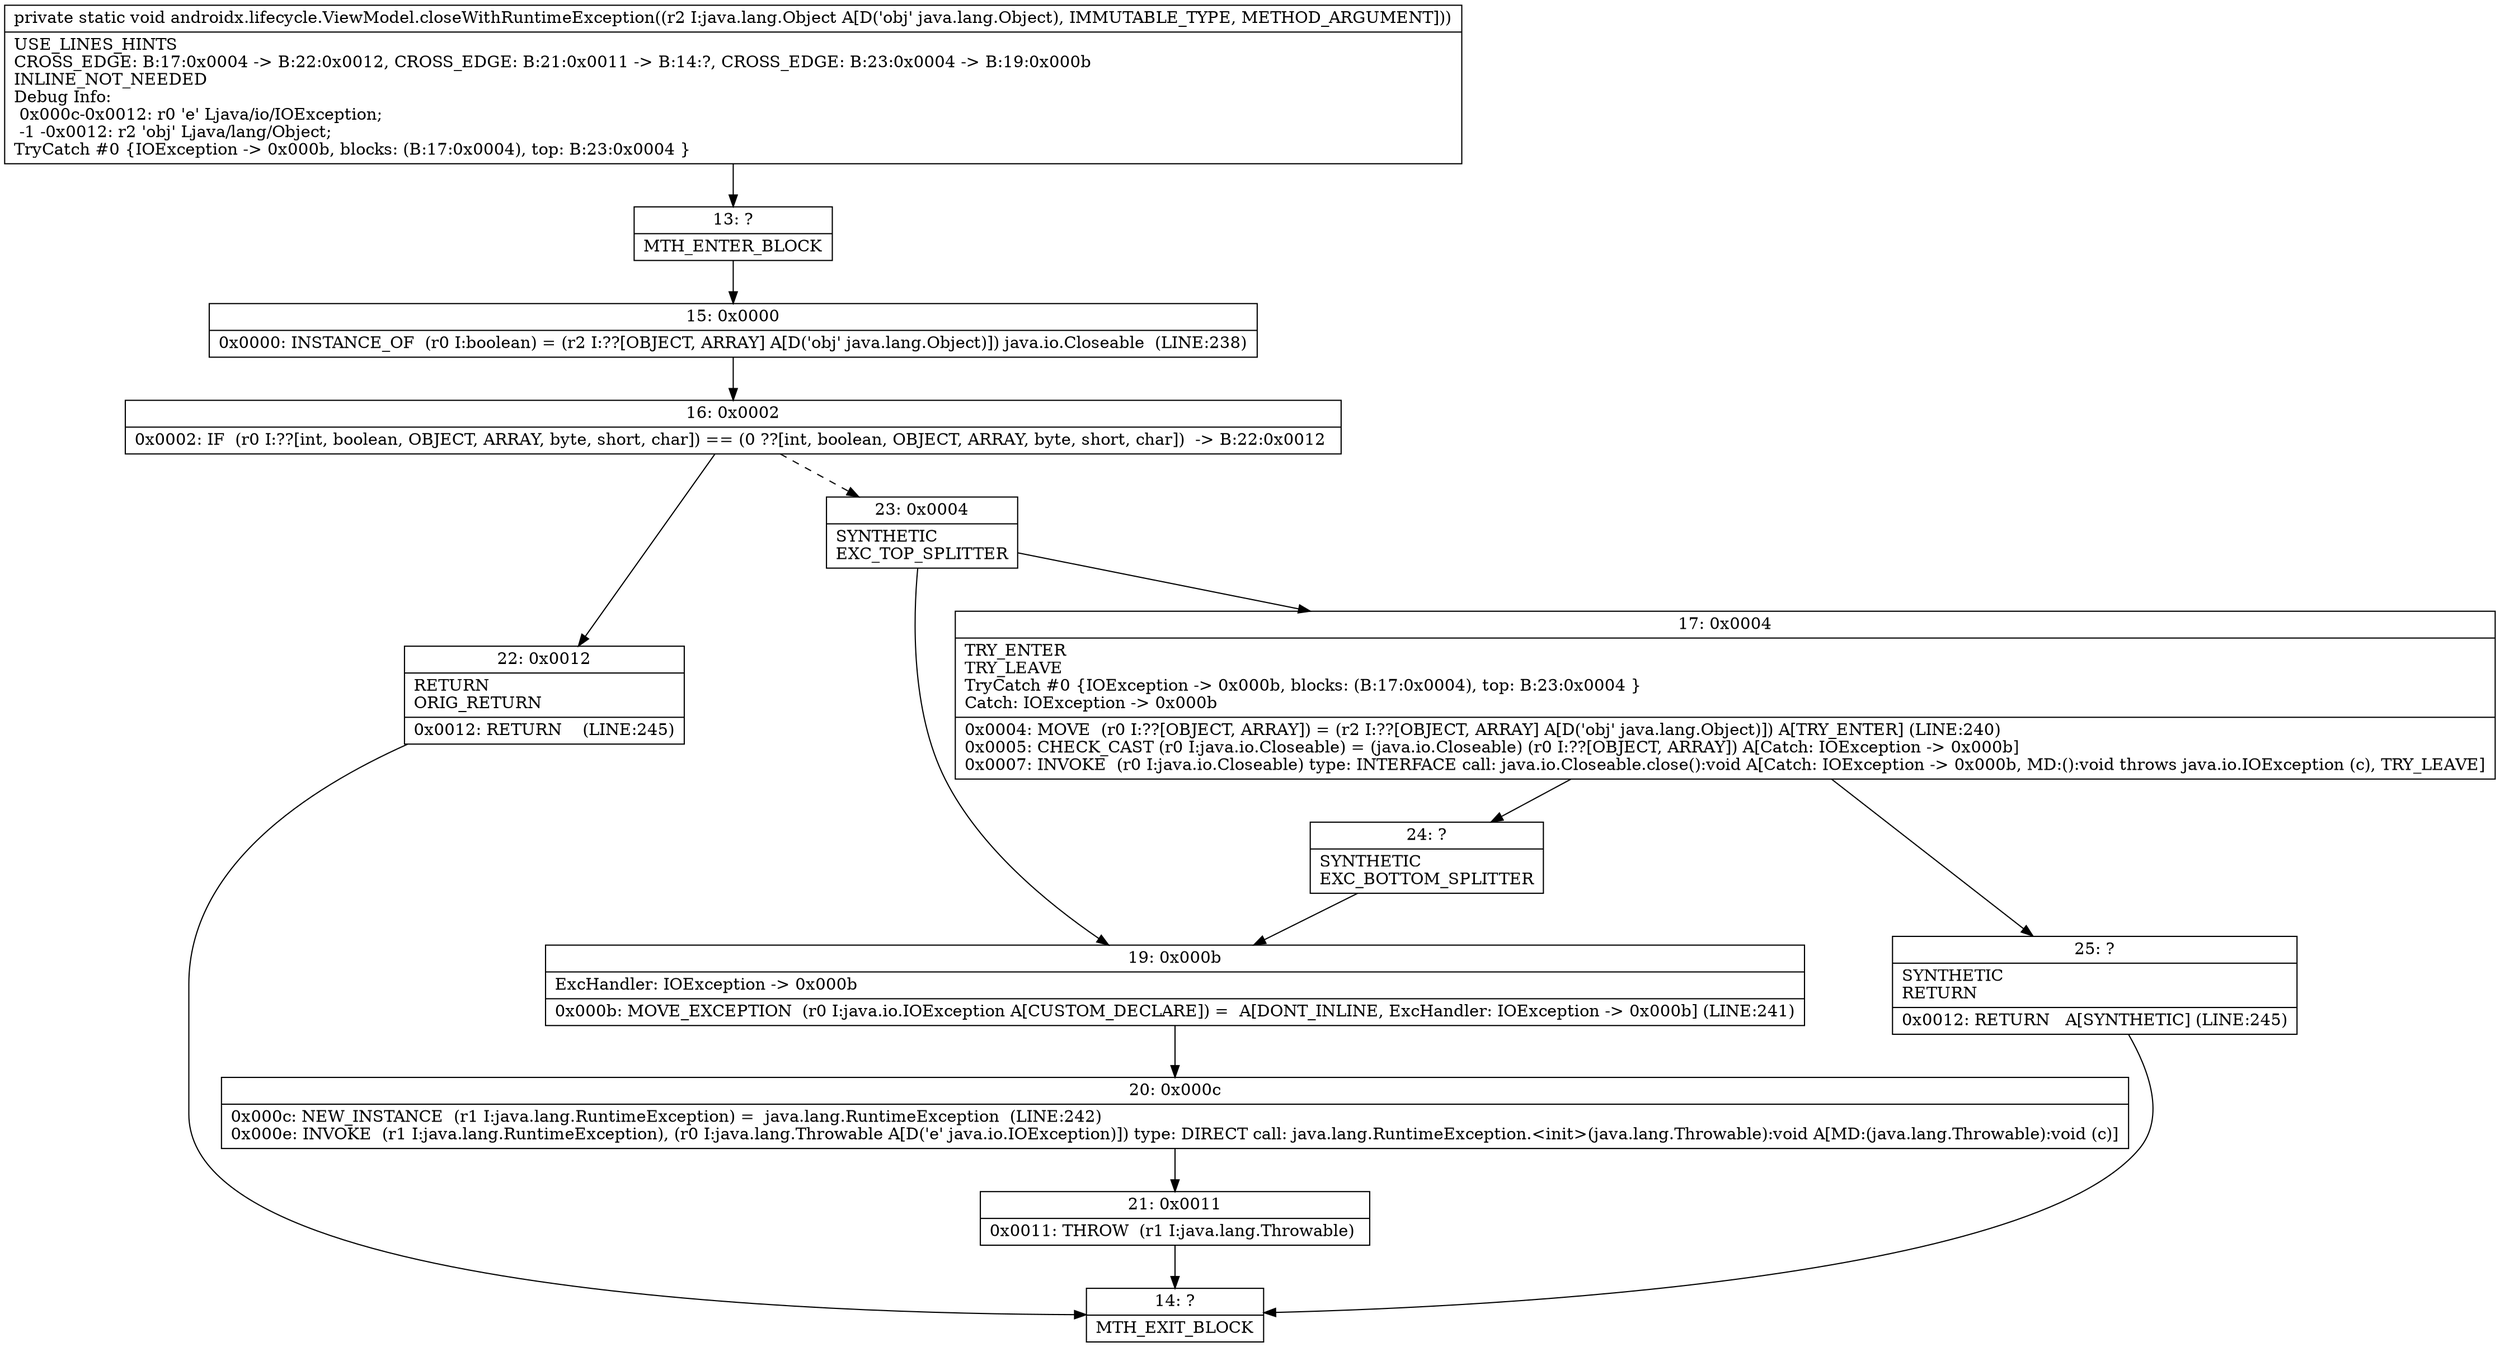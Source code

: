 digraph "CFG forandroidx.lifecycle.ViewModel.closeWithRuntimeException(Ljava\/lang\/Object;)V" {
Node_13 [shape=record,label="{13\:\ ?|MTH_ENTER_BLOCK\l}"];
Node_15 [shape=record,label="{15\:\ 0x0000|0x0000: INSTANCE_OF  (r0 I:boolean) = (r2 I:??[OBJECT, ARRAY] A[D('obj' java.lang.Object)]) java.io.Closeable  (LINE:238)\l}"];
Node_16 [shape=record,label="{16\:\ 0x0002|0x0002: IF  (r0 I:??[int, boolean, OBJECT, ARRAY, byte, short, char]) == (0 ??[int, boolean, OBJECT, ARRAY, byte, short, char])  \-\> B:22:0x0012 \l}"];
Node_22 [shape=record,label="{22\:\ 0x0012|RETURN\lORIG_RETURN\l|0x0012: RETURN    (LINE:245)\l}"];
Node_14 [shape=record,label="{14\:\ ?|MTH_EXIT_BLOCK\l}"];
Node_23 [shape=record,label="{23\:\ 0x0004|SYNTHETIC\lEXC_TOP_SPLITTER\l}"];
Node_17 [shape=record,label="{17\:\ 0x0004|TRY_ENTER\lTRY_LEAVE\lTryCatch #0 \{IOException \-\> 0x000b, blocks: (B:17:0x0004), top: B:23:0x0004 \}\lCatch: IOException \-\> 0x000b\l|0x0004: MOVE  (r0 I:??[OBJECT, ARRAY]) = (r2 I:??[OBJECT, ARRAY] A[D('obj' java.lang.Object)]) A[TRY_ENTER] (LINE:240)\l0x0005: CHECK_CAST (r0 I:java.io.Closeable) = (java.io.Closeable) (r0 I:??[OBJECT, ARRAY]) A[Catch: IOException \-\> 0x000b]\l0x0007: INVOKE  (r0 I:java.io.Closeable) type: INTERFACE call: java.io.Closeable.close():void A[Catch: IOException \-\> 0x000b, MD:():void throws java.io.IOException (c), TRY_LEAVE]\l}"];
Node_24 [shape=record,label="{24\:\ ?|SYNTHETIC\lEXC_BOTTOM_SPLITTER\l}"];
Node_25 [shape=record,label="{25\:\ ?|SYNTHETIC\lRETURN\l|0x0012: RETURN   A[SYNTHETIC] (LINE:245)\l}"];
Node_19 [shape=record,label="{19\:\ 0x000b|ExcHandler: IOException \-\> 0x000b\l|0x000b: MOVE_EXCEPTION  (r0 I:java.io.IOException A[CUSTOM_DECLARE]) =  A[DONT_INLINE, ExcHandler: IOException \-\> 0x000b] (LINE:241)\l}"];
Node_20 [shape=record,label="{20\:\ 0x000c|0x000c: NEW_INSTANCE  (r1 I:java.lang.RuntimeException) =  java.lang.RuntimeException  (LINE:242)\l0x000e: INVOKE  (r1 I:java.lang.RuntimeException), (r0 I:java.lang.Throwable A[D('e' java.io.IOException)]) type: DIRECT call: java.lang.RuntimeException.\<init\>(java.lang.Throwable):void A[MD:(java.lang.Throwable):void (c)]\l}"];
Node_21 [shape=record,label="{21\:\ 0x0011|0x0011: THROW  (r1 I:java.lang.Throwable) \l}"];
MethodNode[shape=record,label="{private static void androidx.lifecycle.ViewModel.closeWithRuntimeException((r2 I:java.lang.Object A[D('obj' java.lang.Object), IMMUTABLE_TYPE, METHOD_ARGUMENT]))  | USE_LINES_HINTS\lCROSS_EDGE: B:17:0x0004 \-\> B:22:0x0012, CROSS_EDGE: B:21:0x0011 \-\> B:14:?, CROSS_EDGE: B:23:0x0004 \-\> B:19:0x000b\lINLINE_NOT_NEEDED\lDebug Info:\l  0x000c\-0x0012: r0 'e' Ljava\/io\/IOException;\l  \-1 \-0x0012: r2 'obj' Ljava\/lang\/Object;\lTryCatch #0 \{IOException \-\> 0x000b, blocks: (B:17:0x0004), top: B:23:0x0004 \}\l}"];
MethodNode -> Node_13;Node_13 -> Node_15;
Node_15 -> Node_16;
Node_16 -> Node_22;
Node_16 -> Node_23[style=dashed];
Node_22 -> Node_14;
Node_23 -> Node_17;
Node_23 -> Node_19;
Node_17 -> Node_24;
Node_17 -> Node_25;
Node_24 -> Node_19;
Node_25 -> Node_14;
Node_19 -> Node_20;
Node_20 -> Node_21;
Node_21 -> Node_14;
}

